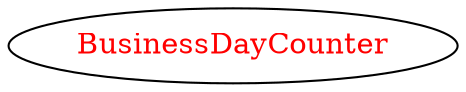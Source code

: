 digraph dependencyGraph {
 concentrate=true;
 ranksep="2.0";
 rankdir="LR"; 
 splines="ortho";
"BusinessDayCounter" [fontcolor="red"];
}